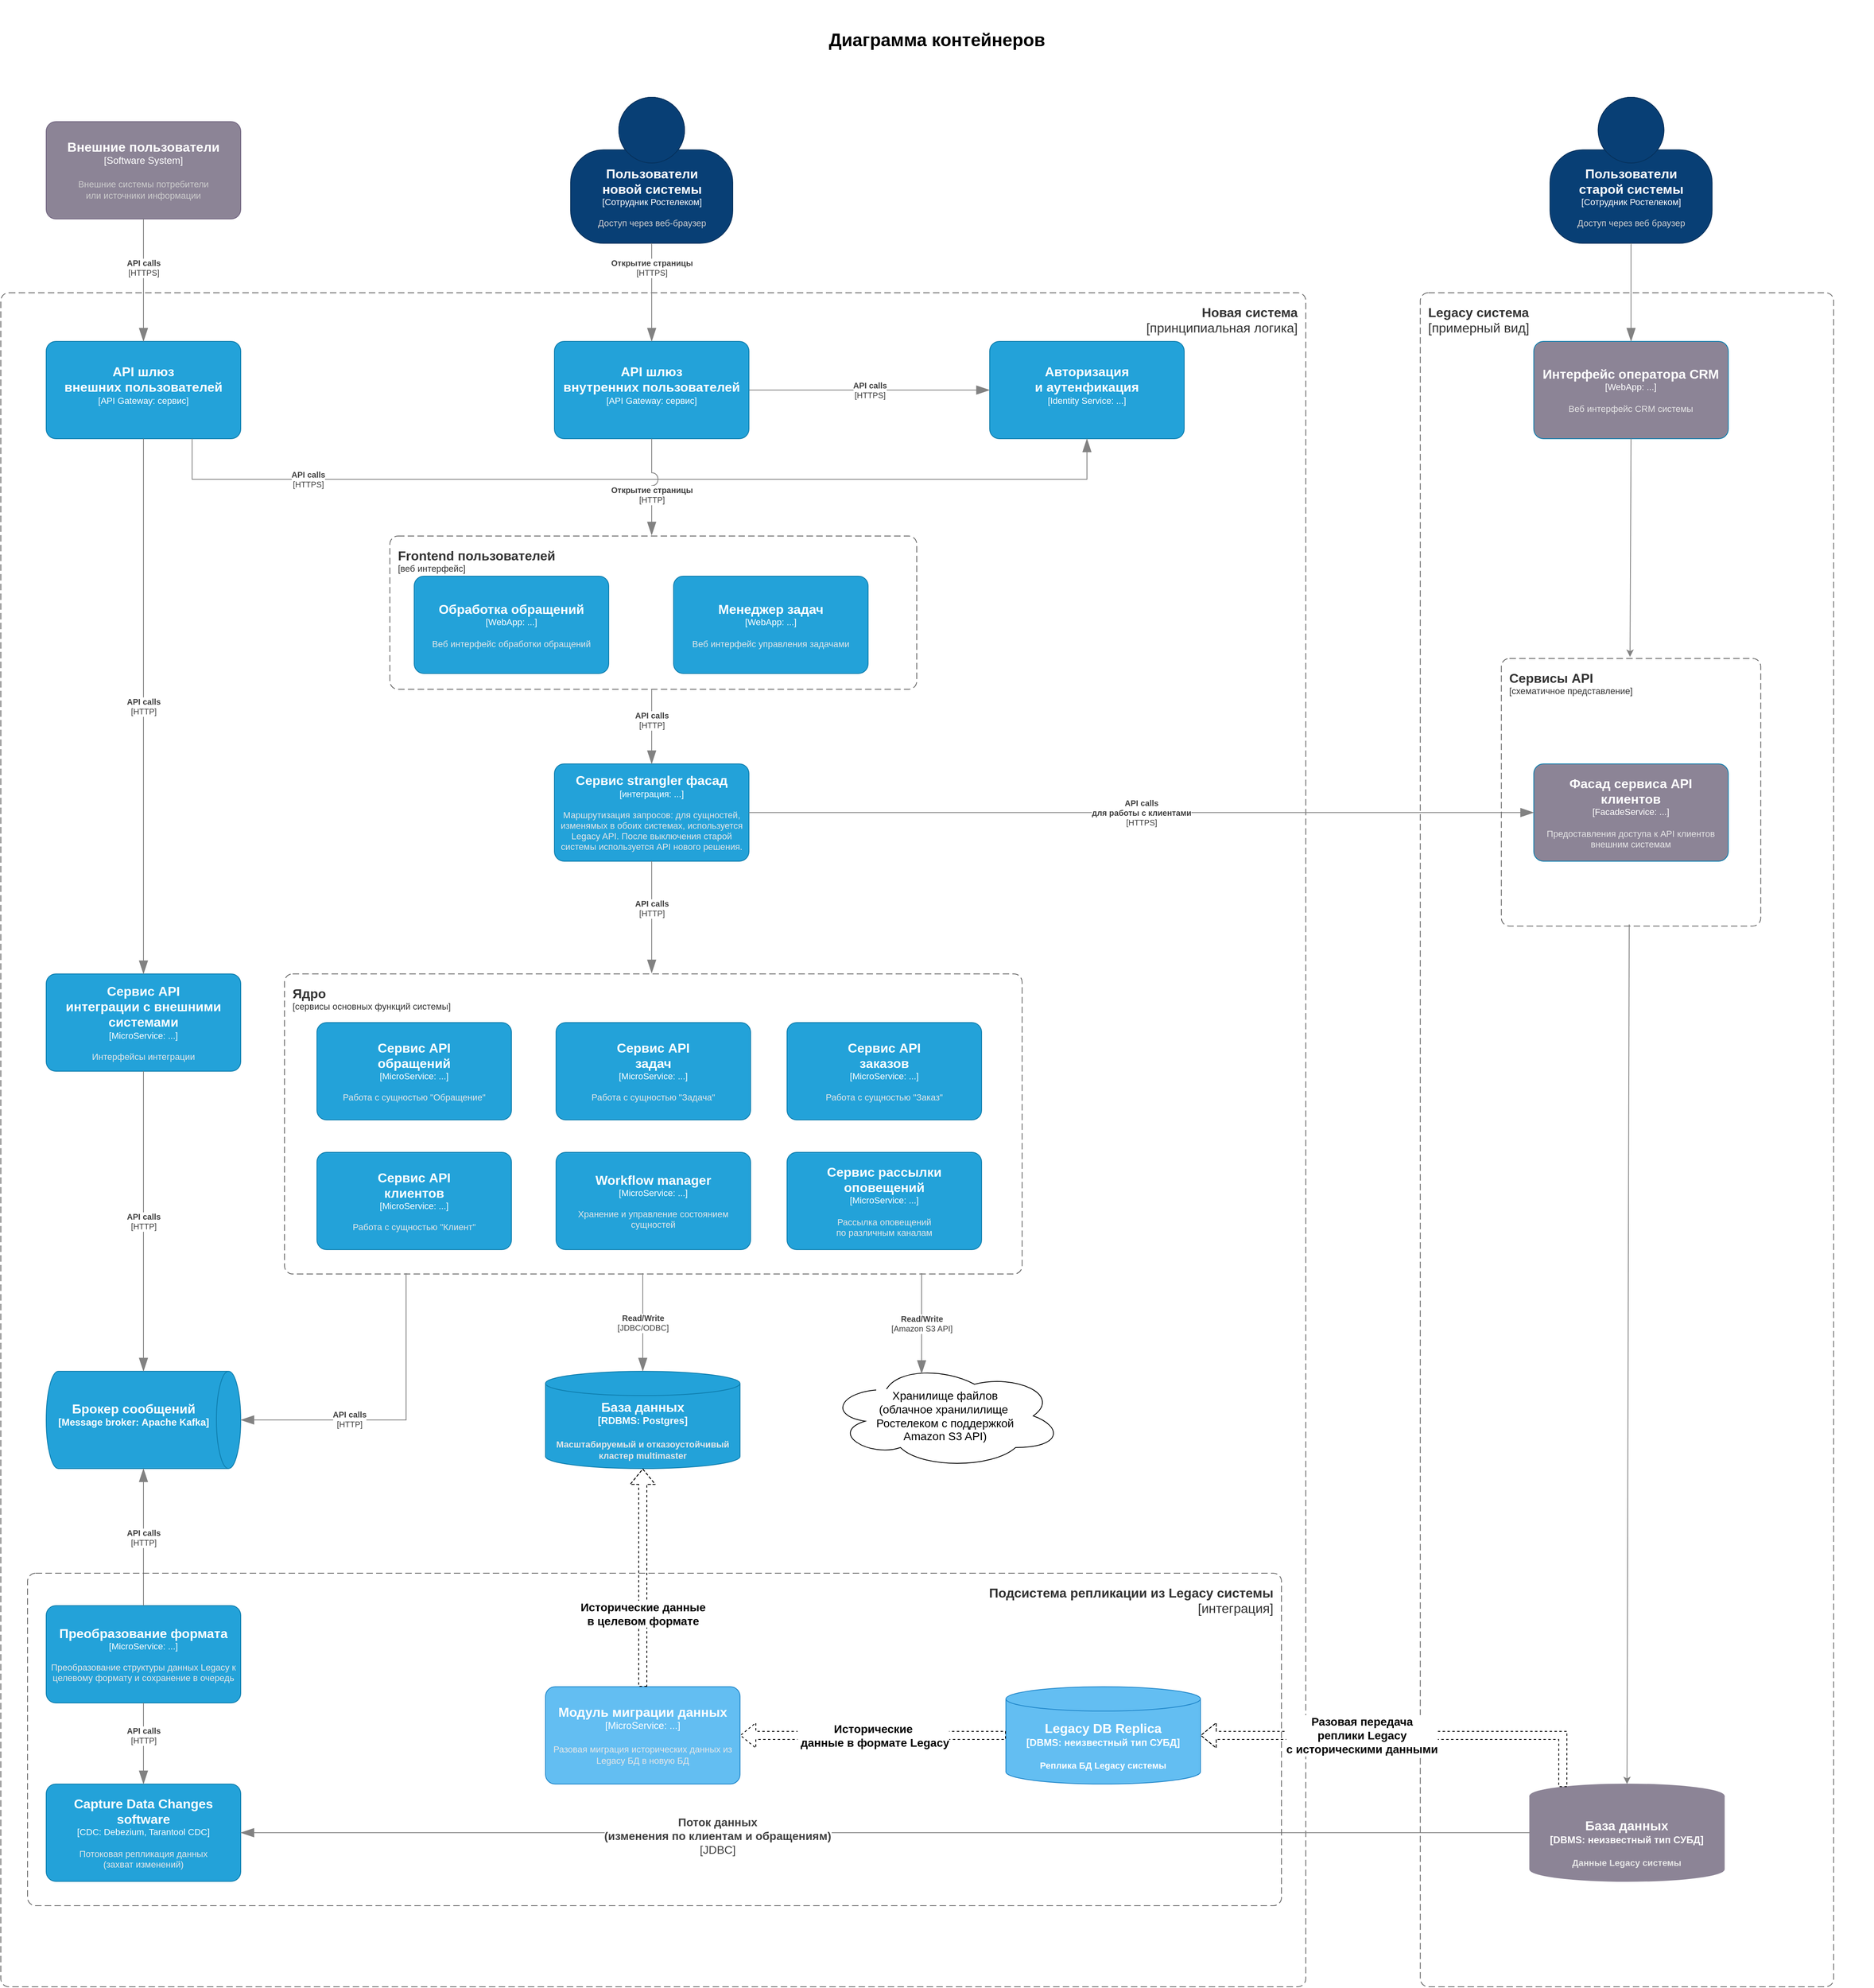 <mxfile version="20.3.0" type="device"><diagram name="Container diagram" id="zFj9AdW4NzzSaflCatkx"><mxGraphModel dx="1673" dy="191" grid="1" gridSize="10" guides="1" tooltips="1" connect="1" arrows="1" fold="1" page="1" pageScale="1" pageWidth="1169" pageHeight="827" math="0" shadow="0"><root><mxCell id="9cOTXSbMBgvobni639x9-0"/><mxCell id="9cOTXSbMBgvobni639x9-1" parent="9cOTXSbMBgvobni639x9-0"/><object placeholders="1" c4Name="Пользователи &#10;новой системы" c4Type="Сотрудник Ростелеком" c4Description="Доступ через веб-браузер" label="&lt;font style=&quot;font-size: 16px&quot;&gt;&lt;b&gt;%c4Name%&lt;/b&gt;&lt;/font&gt;&lt;div&gt;[%c4Type%]&lt;/div&gt;&lt;br&gt;&lt;div&gt;&lt;font style=&quot;font-size: 11px&quot;&gt;&lt;font color=&quot;#cccccc&quot;&gt;%c4Description%&lt;/font&gt;&lt;/div&gt;" id="MVXAXqi7UnqYiQx4F00g-21"><mxCell style="html=1;fontSize=11;dashed=0;whitespace=wrap;fillColor=#083F75;strokeColor=#06315C;fontColor=#ffffff;shape=mxgraph.c4.person2;align=center;metaEdit=1;points=[[0.5,0,0],[1,0.5,0],[1,0.75,0],[0.75,1,0],[0.5,1,0],[0.25,1,0],[0,0.75,0],[0,0.5,0]];resizable=0;" parent="9cOTXSbMBgvobni639x9-1" vertex="1"><mxGeometry x="713" y="960" width="200" height="180" as="geometry"/></mxCell></object><object c4Name="Менеджер задач" c4Type="WebApp" c4Technology="..." c4Description="Веб интерфейс управления задачами" label="&lt;font style=&quot;font-size: 16px&quot;&gt;&lt;b&gt;%c4Name%&lt;/b&gt;&lt;/font&gt;&lt;div&gt;[%c4Type%: %c4Technology%]&lt;/div&gt;&lt;br&gt;&lt;div&gt;&lt;font style=&quot;font-size: 11px&quot;&gt;&lt;font color=&quot;#E6E6E6&quot;&gt;%c4Description%&lt;/font&gt;&lt;/div&gt;" placeholders="1" id="Hz4z_SKQzCe-d_rNGxxJ-15"><mxCell style="rounded=1;whiteSpace=wrap;html=1;fontSize=11;labelBackgroundColor=none;fillColor=#23A2D9;fontColor=#ffffff;align=center;arcSize=10;strokeColor=#0E7DAD;metaEdit=1;resizable=0;points=[[0.25,0,0],[0.5,0,0],[0.75,0,0],[1,0.25,0],[1,0.5,0],[1,0.75,0],[0.75,1,0],[0.5,1,0],[0.25,1,0],[0,0.75,0],[0,0.5,0],[0,0.25,0]];" parent="9cOTXSbMBgvobni639x9-1" vertex="1"><mxGeometry x="840" y="1550.5" width="240" height="120" as="geometry"/></mxCell></object><object c4Name="Обработка обращений" c4Type="WebApp" c4Technology="..." c4Description="Веб интерфейс обработки обращений" label="&lt;font style=&quot;font-size: 16px&quot;&gt;&lt;b&gt;%c4Name%&lt;/b&gt;&lt;/font&gt;&lt;div&gt;[%c4Type%: %c4Technology%]&lt;/div&gt;&lt;br&gt;&lt;div&gt;&lt;font style=&quot;font-size: 11px&quot;&gt;&lt;font color=&quot;#E6E6E6&quot;&gt;%c4Description%&lt;/font&gt;&lt;/div&gt;" placeholders="1" id="Hz4z_SKQzCe-d_rNGxxJ-16"><mxCell style="rounded=1;whiteSpace=wrap;html=1;fontSize=11;labelBackgroundColor=none;fillColor=#23A2D9;fontColor=#ffffff;align=center;arcSize=10;strokeColor=#0E7DAD;metaEdit=1;resizable=0;points=[[0.25,0,0],[0.5,0,0],[0.75,0,0],[1,0.25,0],[1,0.5,0],[1,0.75,0],[0.75,1,0],[0.5,1,0],[0.25,1,0],[0,0.75,0],[0,0.5,0],[0,0.25,0]];" parent="9cOTXSbMBgvobni639x9-1" vertex="1"><mxGeometry x="520" y="1550.5" width="240" height="120" as="geometry"/></mxCell></object><object placeholders="1" c4Name="Авторизация &#10;и аутенфикация" c4Type="Identity Service" c4Technology="..." c4Description="" label="&lt;font style=&quot;font-size: 16px&quot;&gt;&lt;b&gt;%c4Name%&lt;/b&gt;&lt;/font&gt;&lt;div&gt;[%c4Type%: %c4Technology%]&lt;/div&gt;&lt;br&gt;&lt;div&gt;&lt;font style=&quot;font-size: 11px&quot;&gt;&lt;font color=&quot;#E6E6E6&quot;&gt;%c4Description%&lt;/font&gt;&lt;/div&gt;" id="Hz4z_SKQzCe-d_rNGxxJ-20"><mxCell style="rounded=1;whiteSpace=wrap;html=1;fontSize=11;labelBackgroundColor=none;fillColor=#23A2D9;fontColor=#ffffff;align=center;arcSize=10;strokeColor=#0E7DAD;metaEdit=1;resizable=0;points=[[0.25,0,0],[0.5,0,0],[0.75,0,0],[1,0.25,0],[1,0.5,0],[1,0.75,0],[0.75,1,0],[0.5,1,0],[0.25,1,0],[0,0.75,0],[0,0.5,0],[0,0.25,0]];" parent="9cOTXSbMBgvobni639x9-1" vertex="1"><mxGeometry x="1230" y="1261" width="240" height="120" as="geometry"/></mxCell></object><object c4Type="База данных" c4Container="RDBMS" c4Technology="Postgres" c4Description="Масштабируемый и отказоустойчивый кластер multimaster" label="&lt;font style=&quot;font-size: 16px&quot;&gt;&lt;b&gt;%c4Type%&lt;/font&gt;&lt;div&gt;[%c4Container%:&amp;nbsp;%c4Technology%]&lt;/div&gt;&lt;br&gt;&lt;div&gt;&lt;font style=&quot;font-size: 11px&quot;&gt;&lt;font color=&quot;#E6E6E6&quot;&gt;%c4Description%&lt;/font&gt;&lt;/div&gt;" placeholders="1" id="Hz4z_SKQzCe-d_rNGxxJ-26"><mxCell style="shape=cylinder3;size=15;whiteSpace=wrap;html=1;boundedLbl=1;rounded=0;labelBackgroundColor=none;fillColor=#23A2D9;fontSize=12;fontColor=#ffffff;align=center;strokeColor=#0E7DAD;metaEdit=1;points=[[0.5,0,0],[1,0.25,0],[1,0.5,0],[1,0.75,0],[0.5,1,0],[0,0.75,0],[0,0.5,0],[0,0.25,0]];resizable=0;" parent="9cOTXSbMBgvobni639x9-1" vertex="1"><mxGeometry x="682" y="2531" width="240" height="120" as="geometry"/></mxCell></object><object placeholders="1" c4Type="Relationship" c4Technology="HTTPS" c4Description="API calls" label="&lt;div style=&quot;text-align: left&quot;&gt;&lt;div style=&quot;text-align: center&quot;&gt;&lt;b&gt;%c4Description%&lt;/b&gt;&lt;/div&gt;&lt;div style=&quot;text-align: center&quot;&gt;[%c4Technology%]&lt;/div&gt;&lt;/div&gt;" id="Hz4z_SKQzCe-d_rNGxxJ-38"><mxCell style="endArrow=blockThin;html=1;fontSize=10;fontColor=#404040;strokeWidth=1;endFill=1;strokeColor=#828282;elbow=vertical;metaEdit=1;endSize=14;startSize=14;jumpStyle=arc;jumpSize=16;rounded=0;edgeStyle=orthogonalEdgeStyle;exitX=1;exitY=0.5;exitDx=0;exitDy=0;exitPerimeter=0;entryX=0;entryY=0.5;entryDx=0;entryDy=0;entryPerimeter=0;" parent="9cOTXSbMBgvobni639x9-1" source="mYMqSOq7FzkyAuamcFk2-1" target="Hz4z_SKQzCe-d_rNGxxJ-20" edge="1"><mxGeometry width="240" relative="1" as="geometry"><mxPoint x="1002" y="1495" as="sourcePoint"/><mxPoint x="1112" y="1495" as="targetPoint"/></mxGeometry></mxCell></object><object placeholders="1" c4Name="API шлюз &#10;внутренних пользователей" c4Type="API Gateway" c4Technology="сервис" c4Description="" label="&lt;font style=&quot;font-size: 16px&quot;&gt;&lt;b&gt;%c4Name%&lt;/b&gt;&lt;/font&gt;&lt;div&gt;[%c4Type%: %c4Technology%]&lt;/div&gt;&lt;br&gt;&lt;div&gt;&lt;font style=&quot;font-size: 11px&quot;&gt;&lt;font color=&quot;#E6E6E6&quot;&gt;%c4Description%&lt;/font&gt;&lt;/div&gt;" id="mYMqSOq7FzkyAuamcFk2-1"><mxCell style="rounded=1;whiteSpace=wrap;html=1;fontSize=11;labelBackgroundColor=none;fillColor=#23A2D9;fontColor=#ffffff;align=center;arcSize=10;strokeColor=#0E7DAD;metaEdit=1;resizable=0;points=[[0.25,0,0],[0.5,0,0],[0.75,0,0],[1,0.25,0],[1,0.5,0],[1,0.75,0],[0.75,1,0],[0.5,1,0],[0.25,1,0],[0,0.75,0],[0,0.5,0],[0,0.25,0]];" parent="9cOTXSbMBgvobni639x9-1" vertex="1"><mxGeometry x="693" y="1261" width="240" height="120" as="geometry"/></mxCell></object><object placeholders="1" c4Name="Capture Data Changes software" c4Type="CDC" c4Technology="Debezium, Tarantool CDC" c4Description="Потоковая репликация данных&#10;(захват изменений)" label="&lt;font style=&quot;font-size: 16px&quot;&gt;&lt;b&gt;%c4Name%&lt;/b&gt;&lt;/font&gt;&lt;div&gt;[%c4Type%: %c4Technology%]&lt;/div&gt;&lt;br&gt;&lt;div&gt;&lt;font style=&quot;font-size: 11px&quot;&gt;&lt;font color=&quot;#E6E6E6&quot;&gt;%c4Description%&lt;/font&gt;&lt;/div&gt;" id="MVXAXqi7UnqYiQx4F00g-0"><mxCell style="rounded=1;whiteSpace=wrap;html=1;fontSize=11;labelBackgroundColor=none;fillColor=#23A2D9;fontColor=#ffffff;align=center;arcSize=10;strokeColor=#0E7DAD;metaEdit=1;resizable=0;points=[[0.25,0,0],[0.5,0,0],[0.75,0,0],[1,0.25,0],[1,0.5,0],[1,0.75,0],[0.75,1,0],[0.5,1,0],[0.25,1,0],[0,0.75,0],[0,0.5,0],[0,0.25,0]];" parent="9cOTXSbMBgvobni639x9-1" vertex="1"><mxGeometry x="66" y="3040" width="240" height="120" as="geometry"/></mxCell></object><object placeholders="1" c4Name="Модуль миграции данных" c4Type="MicroService" c4Technology="..." c4Description="Разовая миграция исторических данных из Legacy БД в новую БД" label="&lt;font style=&quot;font-size: 16px&quot;&gt;&lt;b&gt;%c4Name%&lt;/b&gt;&lt;/font&gt;&lt;div&gt;[%c4Type%: %c4Technology%]&lt;/div&gt;&lt;br&gt;&lt;div&gt;&lt;font style=&quot;font-size: 11px&quot;&gt;&lt;font color=&quot;#E6E6E6&quot;&gt;%c4Description%&lt;/font&gt;&lt;/div&gt;" id="MVXAXqi7UnqYiQx4F00g-1"><mxCell style="rounded=1;whiteSpace=wrap;html=1;fontSize=12;labelBackgroundColor=none;fillColor=#63BEF2;fontColor=#FFFFFF;align=center;arcSize=10;strokeColor=#2086C9;metaEdit=1;resizable=0;points=[[0.25,0,0],[0.5,0,0],[0.75,0,0],[1,0.25,0],[1,0.5,0],[1,0.75,0],[0.75,1,0],[0.5,1,0],[0.25,1,0],[0,0.75,0],[0,0.5,0],[0,0.25,0]];" parent="9cOTXSbMBgvobni639x9-1" vertex="1"><mxGeometry x="682" y="2920" width="240" height="120" as="geometry"/></mxCell></object><object placeholders="1" c4Type="Legacy DB Replica" c4Container="DBMS" c4Technology="неизвестный тип СУБД" c4Description="Реплика БД Legacy системы" label="&lt;font style=&quot;font-size: 16px&quot;&gt;&lt;b&gt;%c4Type%&lt;/b&gt;&lt;/font&gt;&lt;div&gt;&lt;b&gt;[%c4Container%:&amp;nbsp;%c4Technology%]&lt;/b&gt;&lt;/div&gt;&lt;b&gt;&lt;br&gt;&lt;div&gt;&lt;font style=&quot;font-size: 11px&quot;&gt;&lt;font&gt;%c4Description%&lt;/font&gt;&lt;/font&gt;&lt;/div&gt;&lt;/b&gt;" id="MVXAXqi7UnqYiQx4F00g-6"><mxCell style="shape=cylinder3;size=15;whiteSpace=wrap;html=1;boundedLbl=1;rounded=0;labelBackgroundColor=none;fillColor=#63BEF2;fontSize=12;align=center;strokeColor=#2086C9;metaEdit=1;points=[[0.5,0,0],[1,0.25,0],[1,0.5,0],[1,0.75,0],[0.5,1,0],[0,0.75,0],[0,0.5,0],[0,0.25,0]];resizable=0;fontColor=#FFFFFF;" parent="9cOTXSbMBgvobni639x9-1" vertex="1"><mxGeometry x="1250" y="2920" width="240" height="120" as="geometry"/></mxCell></object><object placeholders="1" c4Name="Преобразование формата" c4Type="MicroService" c4Technology="..." c4Description="Преобразование структуры данных Legacy к целевому формату и сохранение в очередь" label="&lt;font style=&quot;font-size: 16px&quot;&gt;&lt;b&gt;%c4Name%&lt;/b&gt;&lt;/font&gt;&lt;div&gt;[%c4Type%: %c4Technology%]&lt;/div&gt;&lt;br&gt;&lt;div&gt;&lt;font style=&quot;font-size: 11px&quot;&gt;&lt;font color=&quot;#E6E6E6&quot;&gt;%c4Description%&lt;/font&gt;&lt;/div&gt;" id="MVXAXqi7UnqYiQx4F00g-7"><mxCell style="rounded=1;whiteSpace=wrap;html=1;fontSize=11;labelBackgroundColor=none;fillColor=#23A2D9;fontColor=#ffffff;align=center;arcSize=10;strokeColor=#0E7DAD;metaEdit=1;resizable=0;points=[[0.25,0,0],[0.5,0,0],[0.75,0,0],[1,0.25,0],[1,0.5,0],[1,0.75,0],[0.75,1,0],[0.5,1,0],[0.25,1,0],[0,0.75,0],[0,0.5,0],[0,0.25,0]];" parent="9cOTXSbMBgvobni639x9-1" vertex="1"><mxGeometry x="66" y="2820" width="240" height="120" as="geometry"/></mxCell></object><object placeholders="1" c4Name="Новая система" c4Type="SystemScopeBoundary" c4Application="принципиальная логика" label="&lt;font style=&quot;font-size: 16px;&quot;&gt;&lt;b style=&quot;font-size: 16px;&quot;&gt;&lt;div style=&quot;font-size: 16px;&quot;&gt;%c4Name%&lt;/div&gt;&lt;/b&gt;&lt;/font&gt;&lt;div style=&quot;font-size: 16px;&quot;&gt;[%c4Application%]&lt;/div&gt;" id="MVXAXqi7UnqYiQx4F00g-16"><mxCell style="rounded=1;fontSize=16;whiteSpace=wrap;html=1;dashed=1;arcSize=20;fillColor=none;strokeColor=#666666;fontColor=#333333;labelBackgroundColor=none;align=right;verticalAlign=top;labelBorderColor=none;spacingTop=0;spacing=10;dashPattern=8 4;metaEdit=1;rotatable=0;perimeter=rectanglePerimeter;noLabel=0;labelPadding=0;allowArrows=0;connectable=0;expand=0;recursiveResize=0;editable=1;pointerEvents=0;absoluteArcSize=1;points=[[0.25,0,0],[0.5,0,0],[0.75,0,0],[1,0.25,0],[1,0.5,0],[1,0.75,0],[0.75,1,0],[0.5,1,0],[0.25,1,0],[0,0.75,0],[0,0.5,0],[0,0.25,0]];" parent="9cOTXSbMBgvobni639x9-1" vertex="1"><mxGeometry x="10" y="1201" width="1610" height="2089" as="geometry"/></mxCell></object><object placeholders="1" c4Name="Фасад сервиса API&#10;клиентов" c4Type="FacadeService" c4Technology="..." c4Description="Предоставления доступа к API клиентов внешним системам" label="&lt;font style=&quot;font-size: 16px&quot;&gt;&lt;b&gt;%c4Name%&lt;/b&gt;&lt;/font&gt;&lt;div&gt;[%c4Type%: %c4Technology%]&lt;/div&gt;&lt;br&gt;&lt;div&gt;&lt;font style=&quot;font-size: 11px&quot;&gt;&lt;font color=&quot;#E6E6E6&quot;&gt;%c4Description%&lt;/font&gt;&lt;/div&gt;" id="G0prm-q6CW9FWwHQMEUv-105"><mxCell style="rounded=1;whiteSpace=wrap;html=1;fontSize=11;labelBackgroundColor=none;fillColor=#8C8496;fontColor=#ffffff;align=center;arcSize=10;strokeColor=#0E7DAD;metaEdit=1;resizable=0;points=[[0.25,0,0],[0.5,0,0],[0.75,0,0],[1,0.25,0],[1,0.5,0],[1,0.75,0],[0.75,1,0],[0.5,1,0],[0.25,1,0],[0,0.75,0],[0,0.5,0],[0,0.25,0]];" parent="9cOTXSbMBgvobni639x9-1" vertex="1"><mxGeometry x="1901.27" y="1782" width="240" height="120" as="geometry"/></mxCell></object><object placeholders="1" c4Name="Сервис API&#10;задач" c4Type="MicroService" c4Technology="..." c4Description="Работа с сущностью &quot;Задача&quot;" label="&lt;font style=&quot;font-size: 16px&quot;&gt;&lt;b&gt;%c4Name%&lt;/b&gt;&lt;/font&gt;&lt;div&gt;[%c4Type%: %c4Technology%]&lt;/div&gt;&lt;br&gt;&lt;div&gt;&lt;font style=&quot;font-size: 11px&quot;&gt;&lt;font color=&quot;#E6E6E6&quot;&gt;%c4Description%&lt;/font&gt;&lt;/div&gt;" id="Hz4z_SKQzCe-d_rNGxxJ-21"><mxCell style="rounded=1;whiteSpace=wrap;html=1;fontSize=11;labelBackgroundColor=none;fillColor=#23A2D9;fontColor=#ffffff;align=center;arcSize=10;strokeColor=#0E7DAD;metaEdit=1;resizable=0;points=[[0.25,0,0],[0.5,0,0],[0.75,0,0],[1,0.25,0],[1,0.5,0],[1,0.75,0],[0.75,1,0],[0.5,1,0],[0.25,1,0],[0,0.75,0],[0,0.5,0],[0,0.25,0]];" parent="9cOTXSbMBgvobni639x9-1" vertex="1"><mxGeometry x="695" y="2101" width="240" height="120" as="geometry"/></mxCell></object><object placeholders="1" c4Name="Сервис API&#10;клиентов" c4Type="MicroService" c4Technology="..." c4Description="Работа с сущностью &quot;Клиент&quot;" label="&lt;font style=&quot;font-size: 16px&quot;&gt;&lt;b&gt;%c4Name%&lt;/b&gt;&lt;/font&gt;&lt;div&gt;[%c4Type%: %c4Technology%]&lt;/div&gt;&lt;br&gt;&lt;div&gt;&lt;font style=&quot;font-size: 11px&quot;&gt;&lt;font color=&quot;#E6E6E6&quot;&gt;%c4Description%&lt;/font&gt;&lt;/div&gt;" id="Hz4z_SKQzCe-d_rNGxxJ-22"><mxCell style="rounded=1;whiteSpace=wrap;html=1;fontSize=11;labelBackgroundColor=none;fillColor=#23A2D9;fontColor=#ffffff;align=center;arcSize=10;strokeColor=#0E7DAD;metaEdit=1;resizable=0;points=[[0.25,0,0],[0.5,0,0],[0.75,0,0],[1,0.25,0],[1,0.5,0],[1,0.75,0],[0.75,1,0],[0.5,1,0],[0.25,1,0],[0,0.75,0],[0,0.5,0],[0,0.25,0]];" parent="9cOTXSbMBgvobni639x9-1" vertex="1"><mxGeometry x="400" y="2261" width="240" height="120" as="geometry"/></mxCell></object><object placeholders="1" c4Name="Сервис API&#10;заказов" c4Type="MicroService" c4Technology="..." c4Description="Работа с сущностью &quot;Заказ&quot;" label="&lt;font style=&quot;font-size: 16px&quot;&gt;&lt;b&gt;%c4Name%&lt;/b&gt;&lt;/font&gt;&lt;div&gt;[%c4Type%: %c4Technology%]&lt;/div&gt;&lt;br&gt;&lt;div&gt;&lt;font style=&quot;font-size: 11px&quot;&gt;&lt;font color=&quot;#E6E6E6&quot;&gt;%c4Description%&lt;/font&gt;&lt;/div&gt;" id="Hz4z_SKQzCe-d_rNGxxJ-23"><mxCell style="rounded=1;whiteSpace=wrap;html=1;fontSize=11;labelBackgroundColor=none;fillColor=#23A2D9;fontColor=#ffffff;align=center;arcSize=10;strokeColor=#0E7DAD;metaEdit=1;resizable=0;points=[[0.25,0,0],[0.5,0,0],[0.75,0,0],[1,0.25,0],[1,0.5,0],[1,0.75,0],[0.75,1,0],[0.5,1,0],[0.25,1,0],[0,0.75,0],[0,0.5,0],[0,0.25,0]];" parent="9cOTXSbMBgvobni639x9-1" vertex="1"><mxGeometry x="980" y="2101" width="240" height="120" as="geometry"/></mxCell></object><object c4Name="Workflow manager" c4Type="MicroService" c4Technology="..." c4Description="Хранение и управление состоянием сущностей" label="&lt;font style=&quot;font-size: 16px&quot;&gt;&lt;b&gt;%c4Name%&lt;/b&gt;&lt;/font&gt;&lt;div&gt;[%c4Type%: %c4Technology%]&lt;/div&gt;&lt;br&gt;&lt;div&gt;&lt;font style=&quot;font-size: 11px&quot;&gt;&lt;font color=&quot;#E6E6E6&quot;&gt;%c4Description%&lt;/font&gt;&lt;/div&gt;" placeholders="1" id="Hz4z_SKQzCe-d_rNGxxJ-24"><mxCell style="rounded=1;whiteSpace=wrap;html=1;fontSize=11;labelBackgroundColor=none;fillColor=#23A2D9;fontColor=#ffffff;align=center;arcSize=10;strokeColor=#0E7DAD;metaEdit=1;resizable=0;points=[[0.25,0,0],[0.5,0,0],[0.75,0,0],[1,0.25,0],[1,0.5,0],[1,0.75,0],[0.75,1,0],[0.5,1,0],[0.25,1,0],[0,0.75,0],[0,0.5,0],[0,0.25,0]];rotation=0;" parent="9cOTXSbMBgvobni639x9-1" vertex="1"><mxGeometry x="695" y="2261" width="240" height="120" as="geometry"/></mxCell></object><object placeholders="1" c4Name="Сервис API&#10;обращений" c4Type="MicroService" c4Technology="..." c4Description="Работа с сущностью &quot;Обращение&quot;" label="&lt;font style=&quot;font-size: 16px&quot;&gt;&lt;b&gt;%c4Name%&lt;/b&gt;&lt;/font&gt;&lt;div&gt;[%c4Type%: %c4Technology%]&lt;/div&gt;&lt;br&gt;&lt;div&gt;&lt;font style=&quot;font-size: 11px&quot;&gt;&lt;font color=&quot;#E6E6E6&quot;&gt;%c4Description%&lt;/font&gt;&lt;/div&gt;" id="Hz4z_SKQzCe-d_rNGxxJ-19"><mxCell style="rounded=1;whiteSpace=wrap;html=1;fontSize=11;labelBackgroundColor=none;fillColor=#23A2D9;fontColor=#ffffff;align=center;arcSize=10;strokeColor=#0E7DAD;metaEdit=1;resizable=0;points=[[0.25,0,0],[0.5,0,0],[0.75,0,0],[1,0.25,0],[1,0.5,0],[1,0.75,0],[0.75,1,0],[0.5,1,0],[0.25,1,0],[0,0.75,0],[0,0.5,0],[0,0.25,0]];" parent="9cOTXSbMBgvobni639x9-1" vertex="1"><mxGeometry x="400" y="2101" width="240" height="120" as="geometry"/></mxCell></object><object placeholders="1" c4Name="Legacy система" c4Type="ContainerScopeBoundary" c4Application="примерный вид" label="&lt;font style=&quot;font-size: 16px;&quot;&gt;&lt;b style=&quot;font-size: 16px;&quot;&gt;&lt;div style=&quot;text-align: left; font-size: 16px;&quot;&gt;%c4Name%&lt;/div&gt;&lt;/b&gt;&lt;/font&gt;&lt;div style=&quot;text-align: left; font-size: 16px;&quot;&gt;[%c4Application%]&lt;/div&gt;" id="MVXAXqi7UnqYiQx4F00g-11"><mxCell style="rounded=1;fontSize=16;whiteSpace=wrap;html=1;dashed=1;arcSize=20;fillColor=none;strokeColor=#666666;fontColor=#333333;labelBackgroundColor=none;align=left;verticalAlign=top;labelBorderColor=none;spacingTop=0;spacing=10;dashPattern=8 4;metaEdit=1;rotatable=0;perimeter=rectanglePerimeter;noLabel=0;labelPadding=0;allowArrows=0;connectable=0;expand=0;recursiveResize=0;editable=1;pointerEvents=0;absoluteArcSize=1;points=[[0.25,0,0],[0.5,0,0],[0.75,0,0],[1,0.25,0],[1,0.5,0],[1,0.75,0],[0.75,1,0],[0.5,1,0],[0.25,1,0],[0,0.75,0],[0,0.5,0],[0,0.25,0]];" parent="9cOTXSbMBgvobni639x9-1" vertex="1"><mxGeometry x="1761.27" y="1201" width="510" height="2089" as="geometry"/></mxCell></object><object placeholders="1" c4Name="Сервис strangler фасад" c4Type="интеграция" c4Technology="..." c4Description="Маршрутизация запросов: для сущностей, изменямых в обоих системах, используется Legacy API. После выключения старой системы используется API нового решения." label="&lt;font style=&quot;font-size: 16px&quot;&gt;&lt;b&gt;%c4Name%&lt;/b&gt;&lt;/font&gt;&lt;div&gt;[%c4Type%: %c4Technology%]&lt;/div&gt;&lt;br&gt;&lt;div&gt;&lt;font style=&quot;font-size: 11px&quot;&gt;&lt;font color=&quot;#E6E6E6&quot;&gt;%c4Description%&lt;/font&gt;&lt;/div&gt;" id="G0prm-q6CW9FWwHQMEUv-107"><mxCell style="rounded=1;whiteSpace=wrap;html=1;fontSize=11;labelBackgroundColor=none;fillColor=#23A2D9;fontColor=#ffffff;align=center;arcSize=10;strokeColor=#0E7DAD;metaEdit=1;resizable=0;points=[[0.25,0,0],[0.5,0,0],[0.75,0,0],[1,0.25,0],[1,0.5,0],[1,0.75,0],[0.75,1,0],[0.5,1,0],[0.25,1,0],[0,0.75,0],[0,0.5,0],[0,0.25,0]];" parent="9cOTXSbMBgvobni639x9-1" vertex="1"><mxGeometry x="693" y="1782" width="240" height="120" as="geometry"/></mxCell></object><object placeholders="1" c4Name="Сервис рассылки &#10;оповещений" c4Type="MicroService" c4Technology="..." c4Description="Рассылка оповещений &#10;по различным каналам" label="&lt;font style=&quot;font-size: 16px&quot;&gt;&lt;b&gt;%c4Name%&lt;/b&gt;&lt;/font&gt;&lt;div&gt;[%c4Type%: %c4Technology%]&lt;/div&gt;&lt;br&gt;&lt;div&gt;&lt;font style=&quot;font-size: 11px&quot;&gt;&lt;font color=&quot;#E6E6E6&quot;&gt;%c4Description%&lt;/font&gt;&lt;/div&gt;" id="MVXAXqi7UnqYiQx4F00g-9"><mxCell style="rounded=1;whiteSpace=wrap;html=1;fontSize=11;labelBackgroundColor=none;fillColor=#23A2D9;fontColor=#ffffff;align=center;arcSize=10;strokeColor=#0E7DAD;metaEdit=1;resizable=0;points=[[0.25,0,0],[0.5,0,0],[0.75,0,0],[1,0.25,0],[1,0.5,0],[1,0.75,0],[0.75,1,0],[0.5,1,0],[0.25,1,0],[0,0.75,0],[0,0.5,0],[0,0.25,0]];" parent="9cOTXSbMBgvobni639x9-1" vertex="1"><mxGeometry x="980" y="2261" width="240" height="120" as="geometry"/></mxCell></object><object placeholders="1" c4Type="Брокер сообщений" c4Container="Message broker" c4Technology="Apache Kafka" c4Description="" label="&lt;font style=&quot;font-size: 16px&quot;&gt;&lt;b&gt;%c4Type%&lt;/font&gt;&lt;div&gt;[%c4Container%:&amp;nbsp;%c4Technology%]&lt;/div&gt;&lt;br&gt;&lt;div&gt;&lt;font style=&quot;font-size: 11px&quot;&gt;&lt;font color=&quot;#E6E6E6&quot;&gt;%c4Description%&lt;/font&gt;&lt;/div&gt;" id="MVXAXqi7UnqYiQx4F00g-10"><mxCell style="shape=cylinder3;size=15;direction=south;whiteSpace=wrap;html=1;boundedLbl=1;rounded=0;labelBackgroundColor=none;fillColor=#23A2D9;fontSize=12;fontColor=#ffffff;align=center;strokeColor=#0E7DAD;metaEdit=1;points=[[0.5,0,0],[1,0.25,0],[1,0.5,0],[1,0.75,0],[0.5,1,0],[0,0.75,0],[0,0.5,0],[0,0.25,0]];resizable=0;rotation=0;" parent="9cOTXSbMBgvobni639x9-1" vertex="1"><mxGeometry x="66" y="2531" width="240" height="120" as="geometry"/></mxCell></object><object placeholders="1" c4Name="Ядро" c4Type="ContainerScopeBoundary" c4Application="сервисы основных функций системы" label="&lt;font style=&quot;font-size: 16px&quot;&gt;&lt;b&gt;&lt;div style=&quot;text-align: left&quot;&gt;%c4Name%&lt;/div&gt;&lt;/b&gt;&lt;/font&gt;&lt;div style=&quot;text-align: left&quot;&gt;[%c4Application%]&lt;/div&gt;" id="G0prm-q6CW9FWwHQMEUv-108"><mxCell style="rounded=1;fontSize=11;whiteSpace=wrap;html=1;dashed=1;arcSize=20;fillColor=none;strokeColor=#666666;fontColor=#333333;labelBackgroundColor=none;align=left;verticalAlign=top;labelBorderColor=none;spacingTop=0;spacing=10;dashPattern=8 4;metaEdit=1;rotatable=0;perimeter=rectanglePerimeter;noLabel=0;labelPadding=0;allowArrows=0;connectable=0;expand=0;recursiveResize=0;editable=1;pointerEvents=0;absoluteArcSize=1;points=[[0,0.25,0,0,0],[0,0.5,0,0,0],[0,0.75,0,0,0],[0.1,1,0,0,0],[0.25,0,0,0,0],[0.25,1,0,0,0],[0.5,0,0,0,0],[0.5,1,0,0,0],[0.75,0,0,0,0],[0.75,1,0,0,0],[1,0.25,0,0,0],[1,0.5,0,0,0],[1,0.75,0,0,0]];" parent="9cOTXSbMBgvobni639x9-1" vertex="1"><mxGeometry x="360" y="2041" width="910" height="370" as="geometry"/></mxCell></object><object placeholders="1" c4Type="База данных" c4Container="DBMS" c4Technology="неизвестный тип СУБД" c4Description="Данные Legacy системы" label="&lt;font style=&quot;font-size: 16px&quot;&gt;&lt;b&gt;%c4Type%&lt;/font&gt;&lt;div&gt;[%c4Container%:&amp;nbsp;%c4Technology%]&lt;/div&gt;&lt;br&gt;&lt;div&gt;&lt;font style=&quot;font-size: 11px&quot;&gt;&lt;font color=&quot;#E6E6E6&quot;&gt;%c4Description%&lt;/font&gt;&lt;/div&gt;" id="G0prm-q6CW9FWwHQMEUv-111"><mxCell style="shape=cylinder3;size=15;whiteSpace=wrap;html=1;boundedLbl=1;rounded=0;labelBackgroundColor=none;fillColor=#8C8496;fontSize=12;fontColor=#ffffff;align=center;strokeColor=#8C8496;metaEdit=1;points=[[0,0.25,0,0,0],[0,0.5,0,0,0],[0,0.75,0,0,0],[0.17,0.03,0,0,0],[0.5,0,0,0,0],[0.5,1,0,0,0],[1,0.25,0,0,0],[1,0.5,0,0,0],[1,0.75,0,0,0]];resizable=0;" parent="9cOTXSbMBgvobni639x9-1" vertex="1"><mxGeometry x="1896.27" y="3040" width="240" height="120" as="geometry"/></mxCell></object><object placeholders="1" c4Type="Relationship" c4Technology="HTTPS" c4Description="API calls&#10;для работы с клиентами" label="&lt;div style=&quot;text-align: left&quot;&gt;&lt;div style=&quot;text-align: center&quot;&gt;&lt;b&gt;%c4Description%&lt;/b&gt;&lt;/div&gt;&lt;div style=&quot;text-align: center&quot;&gt;[%c4Technology%]&lt;/div&gt;&lt;/div&gt;" id="G0prm-q6CW9FWwHQMEUv-114"><mxCell style="endArrow=blockThin;html=1;fontSize=10;fontColor=#404040;strokeWidth=1;endFill=1;strokeColor=#828282;elbow=vertical;metaEdit=1;endSize=14;startSize=14;jumpStyle=arc;jumpSize=16;rounded=0;exitX=1;exitY=0.5;exitDx=0;exitDy=0;exitPerimeter=0;entryX=0;entryY=0.5;entryDx=0;entryDy=0;entryPerimeter=0;labelBackgroundColor=default;" parent="9cOTXSbMBgvobni639x9-1" source="G0prm-q6CW9FWwHQMEUv-107" target="G0prm-q6CW9FWwHQMEUv-105" edge="1"><mxGeometry width="240" relative="1" as="geometry"><mxPoint x="1180" y="1711" as="sourcePoint"/><mxPoint x="1880" y="1871" as="targetPoint"/><mxPoint as="offset"/></mxGeometry></mxCell></object><object c4Name="Интерфейс оператора CRM" c4Type="WebApp" c4Technology="..." c4Description="Веб интерфейс CRM системы" label="&lt;font style=&quot;font-size: 16px&quot;&gt;&lt;b&gt;%c4Name%&lt;/b&gt;&lt;/font&gt;&lt;div&gt;[%c4Type%: %c4Technology%]&lt;/div&gt;&lt;br&gt;&lt;div&gt;&lt;font style=&quot;font-size: 11px&quot;&gt;&lt;font color=&quot;#E6E6E6&quot;&gt;%c4Description%&lt;/font&gt;&lt;/div&gt;" placeholders="1" id="G0prm-q6CW9FWwHQMEUv-117"><mxCell style="rounded=1;whiteSpace=wrap;html=1;fontSize=11;labelBackgroundColor=none;fillColor=#8C8496;fontColor=#ffffff;align=center;arcSize=10;strokeColor=#0E7DAD;metaEdit=1;resizable=0;points=[[0.25,0,0],[0.5,0,0],[0.75,0,0],[1,0.25,0],[1,0.5,0],[1,0.75,0],[0.75,1,0],[0.5,1,0],[0.25,1,0],[0,0.75,0],[0,0.5,0],[0,0.25,0]];" parent="9cOTXSbMBgvobni639x9-1" vertex="1"><mxGeometry x="1901.27" y="1261" width="240" height="120" as="geometry"/></mxCell></object><object placeholders="1" c4Name="Сервисы API" c4Type="ContainerScopeBoundary" c4Application="схематичное представление" label="&lt;font style=&quot;font-size: 16px&quot;&gt;&lt;b&gt;&lt;div style=&quot;text-align: left&quot;&gt;%c4Name%&lt;/div&gt;&lt;/b&gt;&lt;/font&gt;&lt;div style=&quot;text-align: left&quot;&gt;[%c4Application%]&lt;/div&gt;" id="JHP_aB6CRM_w5hfLhehL-0"><mxCell style="rounded=1;fontSize=11;whiteSpace=wrap;html=1;dashed=1;arcSize=20;fillColor=none;strokeColor=#666666;fontColor=#333333;labelBackgroundColor=none;align=left;verticalAlign=top;labelBorderColor=none;spacingTop=0;spacing=10;dashPattern=8 4;metaEdit=1;rotatable=0;perimeter=rectanglePerimeter;noLabel=0;labelPadding=0;allowArrows=0;connectable=0;expand=0;recursiveResize=0;editable=1;pointerEvents=0;absoluteArcSize=1;points=[[0.25,0,0],[0.5,0,0],[0.75,0,0],[1,0.25,0],[1,0.5,0],[1,0.75,0],[0.75,1,0],[0.5,1,0],[0.25,1,0],[0,0.75,0],[0,0.5,0],[0,0.25,0]];" parent="9cOTXSbMBgvobni639x9-1" vertex="1"><mxGeometry x="1861.27" y="1652" width="320" height="330" as="geometry"/></mxCell></object><mxCell id="JHP_aB6CRM_w5hfLhehL-1" value="" style="endArrow=classic;html=1;rounded=0;entryX=0.5;entryY=0;entryDx=0;entryDy=0;entryPerimeter=0;strokeColor=#828282;" parent="9cOTXSbMBgvobni639x9-1" target="G0prm-q6CW9FWwHQMEUv-111" edge="1"><mxGeometry width="50" height="50" relative="1" as="geometry"><mxPoint x="2019" y="1980" as="sourcePoint"/><mxPoint x="1351.27" y="1761" as="targetPoint"/></mxGeometry></mxCell><mxCell id="JHP_aB6CRM_w5hfLhehL-2" value="" style="endArrow=classic;html=1;rounded=0;exitX=0.5;exitY=1;exitDx=0;exitDy=0;exitPerimeter=0;strokeColor=#828282;" parent="9cOTXSbMBgvobni639x9-1" source="G0prm-q6CW9FWwHQMEUv-117" edge="1"><mxGeometry width="50" height="50" relative="1" as="geometry"><mxPoint x="2031.27" y="2101" as="sourcePoint"/><mxPoint x="2020" y="1650" as="targetPoint"/></mxGeometry></mxCell><object placeholders="1" c4Type="Relationship" c4Technology="JDBC" c4Description="Поток данных&#10;(изменения по клиентам и обращениям)" label="&lt;div style=&quot;text-align: left; font-size: 14px;&quot;&gt;&lt;div style=&quot;text-align: center; font-size: 14px;&quot;&gt;&lt;b style=&quot;font-size: 14px;&quot;&gt;%c4Description%&lt;/b&gt;&lt;/div&gt;&lt;div style=&quot;text-align: center; font-size: 14px;&quot;&gt;[%c4Technology%]&lt;/div&gt;&lt;/div&gt;" id="JHP_aB6CRM_w5hfLhehL-6"><mxCell style="endArrow=blockThin;html=1;fontSize=14;fontColor=#404040;strokeWidth=1;endFill=1;strokeColor=#828282;elbow=vertical;metaEdit=1;endSize=14;startSize=14;jumpStyle=arc;jumpSize=16;rounded=0;edgeStyle=orthogonalEdgeStyle;exitX=0;exitY=0.5;exitDx=0;exitDy=0;exitPerimeter=0;entryX=1;entryY=0.5;entryDx=0;entryDy=0;entryPerimeter=0;" parent="9cOTXSbMBgvobni639x9-1" source="G0prm-q6CW9FWwHQMEUv-111" target="MVXAXqi7UnqYiQx4F00g-0" edge="1"><mxGeometry x="0.261" y="4" width="240" relative="1" as="geometry"><mxPoint x="1457" y="2956" as="sourcePoint"/><mxPoint x="390" y="2930" as="targetPoint"/><mxPoint as="offset"/></mxGeometry></mxCell></object><object placeholders="1" c4Type="Relationship" c4Technology="HTTP" c4Description="API calls" label="&lt;div style=&quot;text-align: left&quot;&gt;&lt;div style=&quot;text-align: center&quot;&gt;&lt;b&gt;%c4Description%&lt;/b&gt;&lt;/div&gt;&lt;div style=&quot;text-align: center&quot;&gt;[%c4Technology%]&lt;/div&gt;&lt;/div&gt;" id="JHP_aB6CRM_w5hfLhehL-8"><mxCell style="endArrow=blockThin;html=1;fontSize=10;fontColor=#404040;strokeWidth=1;endFill=1;strokeColor=#828282;elbow=vertical;metaEdit=1;endSize=14;startSize=14;jumpStyle=arc;jumpSize=16;rounded=0;edgeStyle=orthogonalEdgeStyle;exitX=0.5;exitY=1;exitDx=0;exitDy=0;exitPerimeter=0;entryX=0.5;entryY=0;entryDx=0;entryDy=0;entryPerimeter=0;" parent="9cOTXSbMBgvobni639x9-1" source="MVXAXqi7UnqYiQx4F00g-7" target="MVXAXqi7UnqYiQx4F00g-0" edge="1"><mxGeometry x="-0.2" width="240" relative="1" as="geometry"><mxPoint x="526" y="2925" as="sourcePoint"/><mxPoint x="300" y="2980" as="targetPoint"/><mxPoint as="offset"/></mxGeometry></mxCell></object><object placeholders="1" c4Type="Relationship" c4Technology="HTTP" c4Description="API calls" label="&lt;div style=&quot;text-align: left&quot;&gt;&lt;div style=&quot;text-align: center&quot;&gt;&lt;b&gt;%c4Description%&lt;/b&gt;&lt;/div&gt;&lt;div style=&quot;text-align: center&quot;&gt;[%c4Technology%]&lt;/div&gt;&lt;/div&gt;" id="JHP_aB6CRM_w5hfLhehL-9"><mxCell style="endArrow=blockThin;html=1;fontSize=10;fontColor=#404040;strokeWidth=1;endFill=1;strokeColor=#828282;elbow=vertical;metaEdit=1;endSize=14;startSize=14;jumpStyle=arc;jumpSize=16;rounded=0;entryX=1;entryY=0.5;entryDx=0;entryDy=0;entryPerimeter=0;exitX=0.5;exitY=0;exitDx=0;exitDy=0;exitPerimeter=0;" parent="9cOTXSbMBgvobni639x9-1" source="MVXAXqi7UnqYiQx4F00g-7" target="MVXAXqi7UnqYiQx4F00g-10" edge="1"><mxGeometry width="240" relative="1" as="geometry"><mxPoint x="1110" y="2800" as="sourcePoint"/><mxPoint x="1100" y="2410" as="targetPoint"/></mxGeometry></mxCell></object><mxCell id="JHP_aB6CRM_w5hfLhehL-12" value="" style="endArrow=classic;html=1;rounded=0;dashed=1;fontColor=#000000;labelBackgroundColor=none;shape=flexArrow;edgeStyle=orthogonalEdgeStyle;entryX=1;entryY=0.5;entryDx=0;entryDy=0;entryPerimeter=0;exitX=0.17;exitY=0.03;exitDx=0;exitDy=0;exitPerimeter=0;" parent="9cOTXSbMBgvobni639x9-1" source="G0prm-q6CW9FWwHQMEUv-111" target="MVXAXqi7UnqYiQx4F00g-6" edge="1"><mxGeometry width="50" height="50" relative="1" as="geometry"><mxPoint x="2249" y="3166" as="sourcePoint"/><mxPoint x="490" y="3205" as="targetPoint"/><Array as="points"><mxPoint x="1937" y="2980"/></Array></mxGeometry></mxCell><mxCell id="JHP_aB6CRM_w5hfLhehL-25" value="Разовая передача &lt;br&gt;реплики Legacy &lt;br style=&quot;font-size: 14px;&quot;&gt;с историческими данными" style="edgeLabel;html=1;align=center;verticalAlign=middle;resizable=0;points=[];fontColor=#000000;labelBackgroundColor=default;fontSize=14;fontStyle=1" parent="JHP_aB6CRM_w5hfLhehL-12" vertex="1" connectable="0"><mxGeometry relative="1" as="geometry"><mxPoint x="-56" as="offset"/></mxGeometry></mxCell><mxCell id="JHP_aB6CRM_w5hfLhehL-27" value="" style="endArrow=classic;html=1;rounded=0;dashed=1;fontColor=#000000;labelBackgroundColor=none;shape=flexArrow;entryX=1;entryY=0.5;entryDx=0;entryDy=0;entryPerimeter=0;" parent="9cOTXSbMBgvobni639x9-1" source="MVXAXqi7UnqYiQx4F00g-6" target="MVXAXqi7UnqYiQx4F00g-1" edge="1"><mxGeometry width="50" height="50" relative="1" as="geometry"><mxPoint x="1924" y="3515" as="sourcePoint"/><mxPoint x="1584" y="3515" as="targetPoint"/></mxGeometry></mxCell><mxCell id="JHP_aB6CRM_w5hfLhehL-28" value="Исторические&lt;br&gt;&amp;nbsp;данные в формате Legacy" style="edgeLabel;html=1;align=center;verticalAlign=middle;resizable=0;points=[];fontColor=#000000;labelBackgroundColor=default;fontSize=14;fontStyle=1" parent="JHP_aB6CRM_w5hfLhehL-27" vertex="1" connectable="0"><mxGeometry relative="1" as="geometry"><mxPoint as="offset"/></mxGeometry></mxCell><mxCell id="JHP_aB6CRM_w5hfLhehL-29" value="" style="endArrow=classic;html=1;rounded=0;dashed=1;fontColor=#000000;labelBackgroundColor=none;shape=flexArrow;exitX=0.5;exitY=0;exitDx=0;exitDy=0;exitPerimeter=0;edgeStyle=orthogonalEdgeStyle;entryX=0.5;entryY=1;entryDx=0;entryDy=0;entryPerimeter=0;" parent="9cOTXSbMBgvobni639x9-1" source="MVXAXqi7UnqYiQx4F00g-1" target="Hz4z_SKQzCe-d_rNGxxJ-26" edge="1"><mxGeometry width="50" height="50" relative="1" as="geometry"><mxPoint x="820" y="3371" as="sourcePoint"/><mxPoint x="820" y="2710" as="targetPoint"/><Array as="points"><mxPoint x="802" y="2790"/><mxPoint x="802" y="2790"/></Array></mxGeometry></mxCell><mxCell id="JHP_aB6CRM_w5hfLhehL-30" value="Исторические данные&lt;br style=&quot;font-size: 14px;&quot;&gt;в целевом формате" style="edgeLabel;html=1;align=center;verticalAlign=middle;resizable=0;points=[];fontColor=#000000;labelBackgroundColor=default;fontSize=14;fontStyle=1" parent="JHP_aB6CRM_w5hfLhehL-29" vertex="1" connectable="0"><mxGeometry relative="1" as="geometry"><mxPoint y="44" as="offset"/></mxGeometry></mxCell><object placeholders="1" c4Type="Relationship" c4Technology="HTTP" c4Description="API calls" label="&lt;div style=&quot;text-align: left&quot;&gt;&lt;div style=&quot;text-align: center&quot;&gt;&lt;b&gt;%c4Description%&lt;/b&gt;&lt;/div&gt;&lt;div style=&quot;text-align: center&quot;&gt;[%c4Technology%]&lt;/div&gt;&lt;/div&gt;" id="JHP_aB6CRM_w5hfLhehL-33"><mxCell style="endArrow=blockThin;html=1;fontSize=10;fontColor=#404040;strokeWidth=1;endFill=1;strokeColor=#828282;elbow=vertical;metaEdit=1;endSize=14;startSize=14;jumpStyle=arc;jumpSize=16;rounded=0;edgeStyle=orthogonalEdgeStyle;labelBackgroundColor=default;exitX=0.5;exitY=1;exitDx=0;exitDy=0;exitPerimeter=0;" parent="9cOTXSbMBgvobni639x9-1" source="G0prm-q6CW9FWwHQMEUv-107" edge="1"><mxGeometry x="-0.159" width="240" relative="1" as="geometry"><mxPoint x="1163" y="2091" as="sourcePoint"/><mxPoint x="813" y="2040" as="targetPoint"/><mxPoint as="offset"/></mxGeometry></mxCell></object><object placeholders="1" c4Name="Пользователи &#10;старой системы" c4Type="Сотрудник Ростелеком" c4Description="Доступ через веб браузер" label="&lt;font style=&quot;font-size: 16px&quot;&gt;&lt;b&gt;%c4Name%&lt;/b&gt;&lt;/font&gt;&lt;div&gt;[%c4Type%]&lt;/div&gt;&lt;br&gt;&lt;div&gt;&lt;font style=&quot;font-size: 11px&quot;&gt;&lt;font color=&quot;#cccccc&quot;&gt;%c4Description%&lt;/font&gt;&lt;/div&gt;" id="JHP_aB6CRM_w5hfLhehL-34"><mxCell style="html=1;fontSize=11;dashed=0;whitespace=wrap;fillColor=#083F75;strokeColor=#06315C;fontColor=#ffffff;shape=mxgraph.c4.person2;align=center;metaEdit=1;points=[[0.5,0,0],[1,0.5,0],[1,0.75,0],[0.75,1,0],[0.5,1,0],[0.25,1,0],[0,0.75,0],[0,0.5,0]];resizable=0;" parent="9cOTXSbMBgvobni639x9-1" vertex="1"><mxGeometry x="1921.27" y="960" width="200" height="180" as="geometry"/></mxCell></object><mxCell id="JHP_aB6CRM_w5hfLhehL-35" value="Диаграмма контейнеров" style="text;html=1;strokeColor=none;fillColor=none;align=center;verticalAlign=middle;whiteSpace=wrap;rounded=0;labelBackgroundColor=default;fontSize=22;fontColor=#000000;fontStyle=1" parent="9cOTXSbMBgvobni639x9-1" vertex="1"><mxGeometry x="10" y="840" width="2310" height="100" as="geometry"/></mxCell><object placeholders="1" c4Type="Relationship" c4Description="" label="&lt;div style=&quot;text-align: left&quot;&gt;&lt;div style=&quot;text-align: center&quot;&gt;&lt;b&gt;%c4Description%&lt;/b&gt;&lt;/div&gt;" id="JHP_aB6CRM_w5hfLhehL-38"><mxCell style="endArrow=blockThin;html=1;fontSize=10;fontColor=#404040;strokeWidth=1;endFill=1;strokeColor=#828282;elbow=vertical;metaEdit=1;endSize=14;startSize=14;jumpStyle=arc;jumpSize=16;rounded=0;edgeStyle=orthogonalEdgeStyle;labelBackgroundColor=default;exitX=0.5;exitY=1;exitDx=0;exitDy=0;exitPerimeter=0;" parent="9cOTXSbMBgvobni639x9-1" source="JHP_aB6CRM_w5hfLhehL-34" target="G0prm-q6CW9FWwHQMEUv-117" edge="1"><mxGeometry width="240" relative="1" as="geometry"><mxPoint x="1403" y="1040" as="sourcePoint"/><mxPoint x="1531.0" y="1150" as="targetPoint"/></mxGeometry></mxCell></object><object placeholders="1" c4Name="Frontend пользователей" c4Type="ContainerScopeBoundary" c4Application="веб интерфейс" label="&lt;font style=&quot;font-size: 16px&quot;&gt;&lt;b&gt;&lt;div style=&quot;text-align: left&quot;&gt;%c4Name%&lt;/div&gt;&lt;/b&gt;&lt;/font&gt;&lt;div style=&quot;text-align: left&quot;&gt;[%c4Application%]&lt;/div&gt;" id="nKFtLRbpjIi_rPOLV9p1-0"><mxCell style="rounded=1;fontSize=11;whiteSpace=wrap;html=1;dashed=1;arcSize=20;fillColor=none;strokeColor=#666666;fontColor=#333333;labelBackgroundColor=none;align=left;verticalAlign=top;labelBorderColor=none;spacingTop=0;spacing=10;dashPattern=8 4;metaEdit=1;rotatable=0;perimeter=rectanglePerimeter;noLabel=0;labelPadding=0;allowArrows=0;connectable=0;expand=0;recursiveResize=0;editable=1;pointerEvents=0;absoluteArcSize=1;points=[[0.25,0,0],[0.5,0,0],[0.75,0,0],[1,0.25,0],[1,0.5,0],[1,0.75,0],[0.75,1,0],[0.5,1,0],[0.25,1,0],[0,0.75,0],[0,0.5,0],[0,0.25,0]];" parent="9cOTXSbMBgvobni639x9-1" vertex="1"><mxGeometry x="490" y="1501" width="650" height="189" as="geometry"/></mxCell></object><object placeholders="1" c4Name="Сервис API&#10;интеграции с внешними системами" c4Type="MicroService" c4Technology="..." c4Description="Интерфейсы интеграции" label="&lt;font style=&quot;font-size: 16px&quot;&gt;&lt;b&gt;%c4Name%&lt;/b&gt;&lt;/font&gt;&lt;div&gt;[%c4Type%: %c4Technology%]&lt;/div&gt;&lt;br&gt;&lt;div&gt;&lt;font style=&quot;font-size: 11px&quot;&gt;&lt;font color=&quot;#E6E6E6&quot;&gt;%c4Description%&lt;/font&gt;&lt;/div&gt;" id="nKFtLRbpjIi_rPOLV9p1-1"><mxCell style="rounded=1;whiteSpace=wrap;html=1;fontSize=11;labelBackgroundColor=none;fillColor=#23A2D9;fontColor=#ffffff;align=center;arcSize=10;strokeColor=#0E7DAD;metaEdit=1;resizable=0;points=[[0.25,0,0],[0.5,0,0],[0.75,0,0],[1,0.25,0],[1,0.5,0],[1,0.75,0],[0.75,1,0],[0.5,1,0],[0.25,1,0],[0,0.75,0],[0,0.5,0],[0,0.25,0]];" parent="9cOTXSbMBgvobni639x9-1" vertex="1"><mxGeometry x="66" y="2041" width="240" height="120" as="geometry"/></mxCell></object><object placeholders="1" c4Name="Внешние пользователи" c4Type="Software System" c4Description="Внешние системы потребители &#10;или источники информации" label="&lt;font style=&quot;font-size: 16px&quot;&gt;&lt;b&gt;%c4Name%&lt;/b&gt;&lt;/font&gt;&lt;div&gt;[%c4Type%]&lt;/div&gt;&lt;br&gt;&lt;div&gt;&lt;font style=&quot;font-size: 11px&quot;&gt;&lt;font color=&quot;#cccccc&quot;&gt;%c4Description%&lt;/font&gt;&lt;/div&gt;" id="nKFtLRbpjIi_rPOLV9p1-2"><mxCell style="rounded=1;whiteSpace=wrap;html=1;labelBackgroundColor=none;fillColor=#8C8496;fontColor=#ffffff;align=center;arcSize=10;strokeColor=#736782;metaEdit=1;resizable=0;points=[[0.25,0,0],[0.5,0,0],[0.75,0,0],[1,0.25,0],[1,0.5,0],[1,0.75,0],[0.75,1,0],[0.5,1,0],[0.25,1,0],[0,0.75,0],[0,0.5,0],[0,0.25,0]];" parent="9cOTXSbMBgvobni639x9-1" vertex="1"><mxGeometry x="66" y="990" width="240" height="120" as="geometry"/></mxCell></object><object placeholders="1" c4Name="API шлюз &#10;внешних пользователей" c4Type="API Gateway" c4Technology="сервис" c4Description="" label="&lt;font style=&quot;font-size: 16px&quot;&gt;&lt;b&gt;%c4Name%&lt;/b&gt;&lt;/font&gt;&lt;div&gt;[%c4Type%: %c4Technology%]&lt;/div&gt;&lt;br&gt;&lt;div&gt;&lt;font style=&quot;font-size: 11px&quot;&gt;&lt;font color=&quot;#E6E6E6&quot;&gt;%c4Description%&lt;/font&gt;&lt;/div&gt;" id="nKFtLRbpjIi_rPOLV9p1-3"><mxCell style="rounded=1;whiteSpace=wrap;html=1;fontSize=11;labelBackgroundColor=none;fillColor=#23A2D9;fontColor=#ffffff;align=center;arcSize=10;strokeColor=#0E7DAD;metaEdit=1;resizable=0;points=[[0.25,0,0],[0.5,0,0],[0.75,0,0],[1,0.25,0],[1,0.5,0],[1,0.75,0],[0.75,1,0],[0.5,1,0],[0.25,1,0],[0,0.75,0],[0,0.5,0],[0,0.25,0]];" parent="9cOTXSbMBgvobni639x9-1" vertex="1"><mxGeometry x="66" y="1261" width="240" height="120" as="geometry"/></mxCell></object><object placeholders="1" c4Type="Relationship" c4Technology="HTTPS" c4Description="API calls" label="&lt;div style=&quot;text-align: left&quot;&gt;&lt;div style=&quot;text-align: center&quot;&gt;&lt;b&gt;%c4Description%&lt;/b&gt;&lt;/div&gt;&lt;div style=&quot;text-align: center&quot;&gt;[%c4Technology%]&lt;/div&gt;&lt;/div&gt;" id="nKFtLRbpjIi_rPOLV9p1-4"><mxCell style="endArrow=blockThin;html=1;fontSize=10;fontColor=#404040;strokeWidth=1;endFill=1;strokeColor=#828282;elbow=vertical;metaEdit=1;endSize=14;startSize=14;jumpStyle=arc;jumpSize=16;rounded=0;edgeStyle=orthogonalEdgeStyle;entryX=0.5;entryY=1;entryDx=0;entryDy=0;entryPerimeter=0;exitX=0.75;exitY=1;exitDx=0;exitDy=0;exitPerimeter=0;" parent="9cOTXSbMBgvobni639x9-1" source="nKFtLRbpjIi_rPOLV9p1-3" target="Hz4z_SKQzCe-d_rNGxxJ-20" edge="1"><mxGeometry x="-0.678" width="240" relative="1" as="geometry"><mxPoint x="270" y="1401" as="sourcePoint"/><mxPoint x="1240" y="1351" as="targetPoint"/><Array as="points"><mxPoint x="246" y="1431"/><mxPoint x="1350" y="1431"/></Array><mxPoint x="-1" as="offset"/></mxGeometry></mxCell></object><object placeholders="1" c4Type="Relationship" c4Technology="HTTP" c4Description="API calls" label="&lt;div style=&quot;text-align: left&quot;&gt;&lt;div style=&quot;text-align: center&quot;&gt;&lt;b&gt;%c4Description%&lt;/b&gt;&lt;/div&gt;&lt;div style=&quot;text-align: center&quot;&gt;[%c4Technology%]&lt;/div&gt;&lt;/div&gt;" id="nKFtLRbpjIi_rPOLV9p1-5"><mxCell style="endArrow=blockThin;html=1;fontSize=10;fontColor=#404040;strokeWidth=1;endFill=1;strokeColor=#828282;elbow=vertical;metaEdit=1;endSize=14;startSize=14;jumpStyle=arc;jumpSize=16;rounded=0;edgeStyle=orthogonalEdgeStyle;exitX=0.5;exitY=1;exitDx=0;exitDy=0;exitPerimeter=0;" parent="9cOTXSbMBgvobni639x9-1" source="nKFtLRbpjIi_rPOLV9p1-3" target="nKFtLRbpjIi_rPOLV9p1-1" edge="1"><mxGeometry width="240" relative="1" as="geometry"><mxPoint x="521" y="1411" as="sourcePoint"/><mxPoint x="136" y="1521" as="targetPoint"/></mxGeometry></mxCell></object><object placeholders="1" c4Type="Relationship" c4Technology="HTTP" c4Description="API calls" label="&lt;div style=&quot;text-align: left&quot;&gt;&lt;div style=&quot;text-align: center&quot;&gt;&lt;b&gt;%c4Description%&lt;/b&gt;&lt;/div&gt;&lt;div style=&quot;text-align: center&quot;&gt;[%c4Technology%]&lt;/div&gt;&lt;/div&gt;" id="nKFtLRbpjIi_rPOLV9p1-6"><mxCell style="endArrow=blockThin;html=1;fontSize=10;fontColor=#404040;strokeWidth=1;endFill=1;strokeColor=#828282;elbow=vertical;metaEdit=1;endSize=14;startSize=14;jumpStyle=arc;jumpSize=16;rounded=0;edgeStyle=orthogonalEdgeStyle;exitX=0.5;exitY=1;exitDx=0;exitDy=0;exitPerimeter=0;" parent="9cOTXSbMBgvobni639x9-1" source="nKFtLRbpjIi_rPOLV9p1-1" target="MVXAXqi7UnqYiQx4F00g-10" edge="1"><mxGeometry width="240" relative="1" as="geometry"><mxPoint x="220" y="2221" as="sourcePoint"/><mxPoint x="190" y="2661" as="targetPoint"/></mxGeometry></mxCell></object><object placeholders="1" c4Type="Relationship" c4Technology="HTTP" c4Description="API calls" label="&lt;div style=&quot;text-align: left&quot;&gt;&lt;div style=&quot;text-align: center&quot;&gt;&lt;b&gt;%c4Description%&lt;/b&gt;&lt;/div&gt;&lt;div style=&quot;text-align: center&quot;&gt;[%c4Technology%]&lt;/div&gt;&lt;/div&gt;" id="nKFtLRbpjIi_rPOLV9p1-7"><mxCell style="endArrow=blockThin;html=1;fontSize=10;fontColor=#404040;strokeWidth=1;endFill=1;strokeColor=#828282;elbow=vertical;metaEdit=1;endSize=14;startSize=14;jumpStyle=arc;jumpSize=16;rounded=0;edgeStyle=orthogonalEdgeStyle;entryX=0.5;entryY=0;entryDx=0;entryDy=0;entryPerimeter=0;" parent="9cOTXSbMBgvobni639x9-1" target="MVXAXqi7UnqYiQx4F00g-10" edge="1"><mxGeometry x="0.304" y="-1" width="240" relative="1" as="geometry"><mxPoint x="510" y="2410" as="sourcePoint"/><mxPoint x="410" y="2640" as="targetPoint"/><Array as="points"><mxPoint x="510" y="2591"/></Array><mxPoint as="offset"/></mxGeometry></mxCell></object><object placeholders="1" c4Name="Подсистема репликации из Legacy системы" c4Type="SystemScopeBoundary" c4Application="интеграция" label="&lt;font style=&quot;font-size: 16px;&quot;&gt;&lt;b style=&quot;font-size: 16px;&quot;&gt;&lt;div style=&quot;font-size: 16px;&quot;&gt;%c4Name%&lt;/div&gt;&lt;/b&gt;&lt;/font&gt;&lt;div style=&quot;font-size: 16px;&quot;&gt;[%c4Application%]&lt;/div&gt;" id="nKFtLRbpjIi_rPOLV9p1-8"><mxCell style="rounded=1;fontSize=16;whiteSpace=wrap;html=1;dashed=1;arcSize=20;fillColor=none;strokeColor=#666666;fontColor=#333333;labelBackgroundColor=none;align=right;verticalAlign=top;labelBorderColor=none;spacingTop=0;spacing=10;dashPattern=8 4;metaEdit=1;rotatable=0;perimeter=rectanglePerimeter;noLabel=0;labelPadding=0;allowArrows=0;connectable=0;expand=0;recursiveResize=0;editable=1;pointerEvents=0;absoluteArcSize=1;points=[[0.25,0,0],[0.5,0,0],[0.75,0,0],[1,0.25,0],[1,0.5,0],[1,0.75,0],[0.75,1,0],[0.5,1,0],[0.25,1,0],[0,0.75,0],[0,0.5,0],[0,0.25,0]];" parent="9cOTXSbMBgvobni639x9-1" vertex="1"><mxGeometry x="43" y="2780" width="1547" height="410" as="geometry"/></mxCell></object><object placeholders="1" c4Type="Relationship" c4Technology="JDBC/ODBC" c4Description="Read/Write" label="&lt;div style=&quot;text-align: left&quot;&gt;&lt;div style=&quot;text-align: center&quot;&gt;&lt;b&gt;%c4Description%&lt;/b&gt;&lt;/div&gt;&lt;div style=&quot;text-align: center&quot;&gt;[%c4Technology%]&lt;/div&gt;&lt;/div&gt;" id="nKFtLRbpjIi_rPOLV9p1-9"><mxCell style="endArrow=blockThin;html=1;fontSize=10;fontColor=#404040;strokeWidth=1;endFill=1;strokeColor=#828282;elbow=vertical;metaEdit=1;endSize=14;startSize=14;jumpStyle=arc;jumpSize=16;rounded=0;entryX=0.5;entryY=0;entryDx=0;entryDy=0;entryPerimeter=0;" parent="9cOTXSbMBgvobni639x9-1" target="Hz4z_SKQzCe-d_rNGxxJ-26" edge="1"><mxGeometry width="240" relative="1" as="geometry"><mxPoint x="802" y="2410" as="sourcePoint"/><mxPoint x="1110.0" y="2420" as="targetPoint"/></mxGeometry></mxCell></object><object placeholders="1" c4Type="Relationship" c4Technology="HTTPS" c4Description="API calls" label="&lt;div style=&quot;text-align: left&quot;&gt;&lt;div style=&quot;text-align: center&quot;&gt;&lt;b&gt;%c4Description%&lt;/b&gt;&lt;/div&gt;&lt;div style=&quot;text-align: center&quot;&gt;[%c4Technology%]&lt;/div&gt;&lt;/div&gt;" id="nKFtLRbpjIi_rPOLV9p1-10"><mxCell style="endArrow=blockThin;html=1;fontSize=10;fontColor=#404040;strokeWidth=1;endFill=1;strokeColor=#828282;elbow=vertical;metaEdit=1;endSize=14;startSize=14;jumpStyle=arc;jumpSize=16;rounded=0;edgeStyle=orthogonalEdgeStyle;exitX=0.5;exitY=1;exitDx=0;exitDy=0;exitPerimeter=0;entryX=0.5;entryY=0;entryDx=0;entryDy=0;entryPerimeter=0;" parent="9cOTXSbMBgvobni639x9-1" source="nKFtLRbpjIi_rPOLV9p1-2" target="nKFtLRbpjIi_rPOLV9p1-3" edge="1"><mxGeometry x="-0.205" width="240" relative="1" as="geometry"><mxPoint x="196" y="1391" as="sourcePoint"/><mxPoint x="196" y="1250" as="targetPoint"/><mxPoint as="offset"/></mxGeometry></mxCell></object><object placeholders="1" c4Type="Relationship" c4Technology="HTTPS" c4Description="Открытие страницы" label="&lt;div style=&quot;text-align: left&quot;&gt;&lt;div style=&quot;text-align: center&quot;&gt;&lt;b&gt;%c4Description%&lt;/b&gt;&lt;/div&gt;&lt;div style=&quot;text-align: center&quot;&gt;[%c4Technology%]&lt;/div&gt;&lt;/div&gt;" id="nKFtLRbpjIi_rPOLV9p1-11"><mxCell style="endArrow=blockThin;html=1;fontSize=10;fontColor=#404040;strokeWidth=1;endFill=1;strokeColor=#828282;elbow=vertical;metaEdit=1;endSize=14;startSize=14;jumpStyle=arc;jumpSize=16;rounded=0;edgeStyle=orthogonalEdgeStyle;entryX=0.5;entryY=0;entryDx=0;entryDy=0;entryPerimeter=0;exitX=0.5;exitY=1;exitDx=0;exitDy=0;exitPerimeter=0;" parent="9cOTXSbMBgvobni639x9-1" source="MVXAXqi7UnqYiQx4F00g-21" target="mYMqSOq7FzkyAuamcFk2-1" edge="1"><mxGeometry x="-0.504" width="240" relative="1" as="geometry"><mxPoint x="788" y="1160" as="sourcePoint"/><mxPoint x="194" y="1271" as="targetPoint"/><mxPoint as="offset"/></mxGeometry></mxCell></object><object placeholders="1" c4Type="Relationship" c4Technology="HTTP" c4Description="Открытие страницы" label="&lt;div style=&quot;text-align: left&quot;&gt;&lt;div style=&quot;text-align: center&quot;&gt;&lt;b&gt;%c4Description%&lt;/b&gt;&lt;/div&gt;&lt;div style=&quot;text-align: center&quot;&gt;[%c4Technology%]&lt;/div&gt;&lt;/div&gt;" id="nKFtLRbpjIi_rPOLV9p1-12"><mxCell style="endArrow=blockThin;html=1;fontSize=10;fontColor=#404040;strokeWidth=1;endFill=1;strokeColor=#828282;elbow=vertical;metaEdit=1;endSize=14;startSize=14;jumpStyle=arc;jumpSize=16;rounded=0;exitX=0.5;exitY=1;exitDx=0;exitDy=0;exitPerimeter=0;" parent="9cOTXSbMBgvobni639x9-1" source="mYMqSOq7FzkyAuamcFk2-1" edge="1"><mxGeometry x="0.16" width="240" relative="1" as="geometry"><mxPoint x="825" y="1150" as="sourcePoint"/><mxPoint x="813" y="1500" as="targetPoint"/><mxPoint as="offset"/></mxGeometry></mxCell></object><object placeholders="1" c4Type="Relationship" c4Technology="HTTP" c4Description="API calls" label="&lt;div style=&quot;text-align: left&quot;&gt;&lt;div style=&quot;text-align: center&quot;&gt;&lt;b&gt;%c4Description%&lt;/b&gt;&lt;/div&gt;&lt;div style=&quot;text-align: center&quot;&gt;[%c4Technology%]&lt;/div&gt;&lt;/div&gt;" id="nKFtLRbpjIi_rPOLV9p1-13"><mxCell style="endArrow=blockThin;html=1;fontSize=10;fontColor=#404040;strokeWidth=1;endFill=1;strokeColor=#828282;elbow=vertical;metaEdit=1;endSize=14;startSize=14;jumpStyle=arc;jumpSize=16;rounded=0;" parent="9cOTXSbMBgvobni639x9-1" target="G0prm-q6CW9FWwHQMEUv-107" edge="1"><mxGeometry x="-0.176" width="240" relative="1" as="geometry"><mxPoint x="813" y="1690" as="sourcePoint"/><mxPoint x="825" y="1510" as="targetPoint"/><mxPoint as="offset"/></mxGeometry></mxCell></object><mxCell id="nKFtLRbpjIi_rPOLV9p1-15" value="Хранилище файлов&lt;br&gt;(облачное хранилилище&amp;nbsp;&lt;br&gt;Ростелеком с поддержкой &lt;br&gt;Amazon S3 API)" style="ellipse;shape=cloud;whiteSpace=wrap;html=1;labelBackgroundColor=default;fontSize=14;" parent="9cOTXSbMBgvobni639x9-1" vertex="1"><mxGeometry x="1030" y="2521" width="290" height="130" as="geometry"/></mxCell><object placeholders="1" c4Type="Relationship" c4Technology="Amazon S3 API" c4Description="Read/Write" label="&lt;div style=&quot;text-align: left&quot;&gt;&lt;div style=&quot;text-align: center&quot;&gt;&lt;b&gt;%c4Description%&lt;/b&gt;&lt;/div&gt;&lt;div style=&quot;text-align: center&quot;&gt;[%c4Technology%]&lt;/div&gt;&lt;/div&gt;" id="nKFtLRbpjIi_rPOLV9p1-16"><mxCell style="endArrow=blockThin;html=1;fontSize=10;fontColor=#404040;strokeWidth=1;endFill=1;strokeColor=#828282;elbow=vertical;metaEdit=1;endSize=14;startSize=14;jumpStyle=arc;jumpSize=16;rounded=0;entryX=0.4;entryY=0.1;entryDx=0;entryDy=0;entryPerimeter=0;" parent="9cOTXSbMBgvobni639x9-1" target="nKFtLRbpjIi_rPOLV9p1-15" edge="1"><mxGeometry width="240" relative="1" as="geometry"><mxPoint x="1146" y="2410" as="sourcePoint"/><mxPoint x="812" y="2541" as="targetPoint"/></mxGeometry></mxCell></object></root></mxGraphModel></diagram></mxfile>